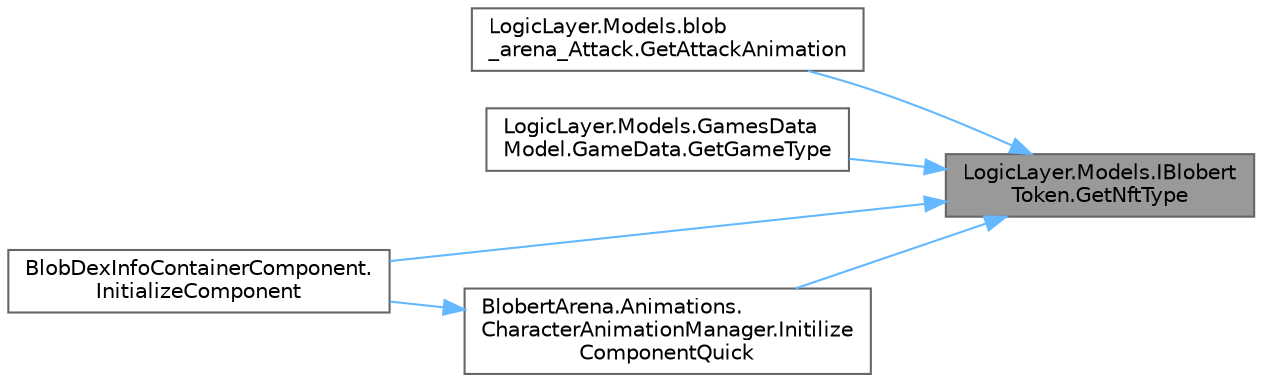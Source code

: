 digraph "LogicLayer.Models.IBlobertToken.GetNftType"
{
 // LATEX_PDF_SIZE
  bgcolor="transparent";
  edge [fontname=Helvetica,fontsize=10,labelfontname=Helvetica,labelfontsize=10];
  node [fontname=Helvetica,fontsize=10,shape=box,height=0.2,width=0.4];
  rankdir="RL";
  Node1 [id="Node000001",label="LogicLayer.Models.IBlobert\lToken.GetNftType",height=0.2,width=0.4,color="gray40", fillcolor="grey60", style="filled", fontcolor="black",tooltip="Retrieves the NFT type of the Blobert token."];
  Node1 -> Node2 [id="edge1_Node000001_Node000002",dir="back",color="steelblue1",style="solid",tooltip=" "];
  Node2 [id="Node000002",label="LogicLayer.Models.blob\l_arena_Attack.GetAttackAnimation",height=0.2,width=0.4,color="grey40", fillcolor="white", style="filled",URL="$class_logic_layer_1_1_models_1_1blob__arena___attack.html#a1a3eb938a4f0156f26eaceb8dfdce993",tooltip="Get the animation data bound to an attack, this is usually used when in combination with the round ev..."];
  Node1 -> Node3 [id="edge2_Node000001_Node000003",dir="back",color="steelblue1",style="solid",tooltip=" "];
  Node3 [id="Node000003",label="LogicLayer.Models.GamesData\lModel.GameData.GetGameType",height=0.2,width=0.4,color="grey40", fillcolor="white", style="filled",URL="$class_logic_layer_1_1_models_1_1_games_data_model_1_1_game_data.html#a149f06b04d10653d6c8e11bcd2fb3294",tooltip="Retrieves the game type based on the Bloberts in the game."];
  Node1 -> Node4 [id="edge3_Node000001_Node000004",dir="back",color="steelblue1",style="solid",tooltip=" "];
  Node4 [id="Node000004",label="BlobDexInfoContainerComponent.\lInitializeComponent",height=0.2,width=0.4,color="grey40", fillcolor="white", style="filled",URL="$class_blob_dex_info_container_component.html#a9143bf2e501626314c7b8649b797de63",tooltip="Initialize the component when a new blob is selected."];
  Node1 -> Node5 [id="edge4_Node000001_Node000005",dir="back",color="steelblue1",style="solid",tooltip=" "];
  Node5 [id="Node000005",label="BlobertArena.Animations.\lCharacterAnimationManager.Initilize\lComponentQuick",height=0.2,width=0.4,color="grey40", fillcolor="white", style="filled",URL="$class_blobert_arena_1_1_animations_1_1_character_animation_manager.html#ac905799fa321dc90a03db24cf7ab4f73",tooltip="Initializes the component quickly based on the character and animation encode."];
  Node5 -> Node4 [id="edge5_Node000005_Node000004",dir="back",color="steelblue1",style="solid",tooltip=" "];
}
